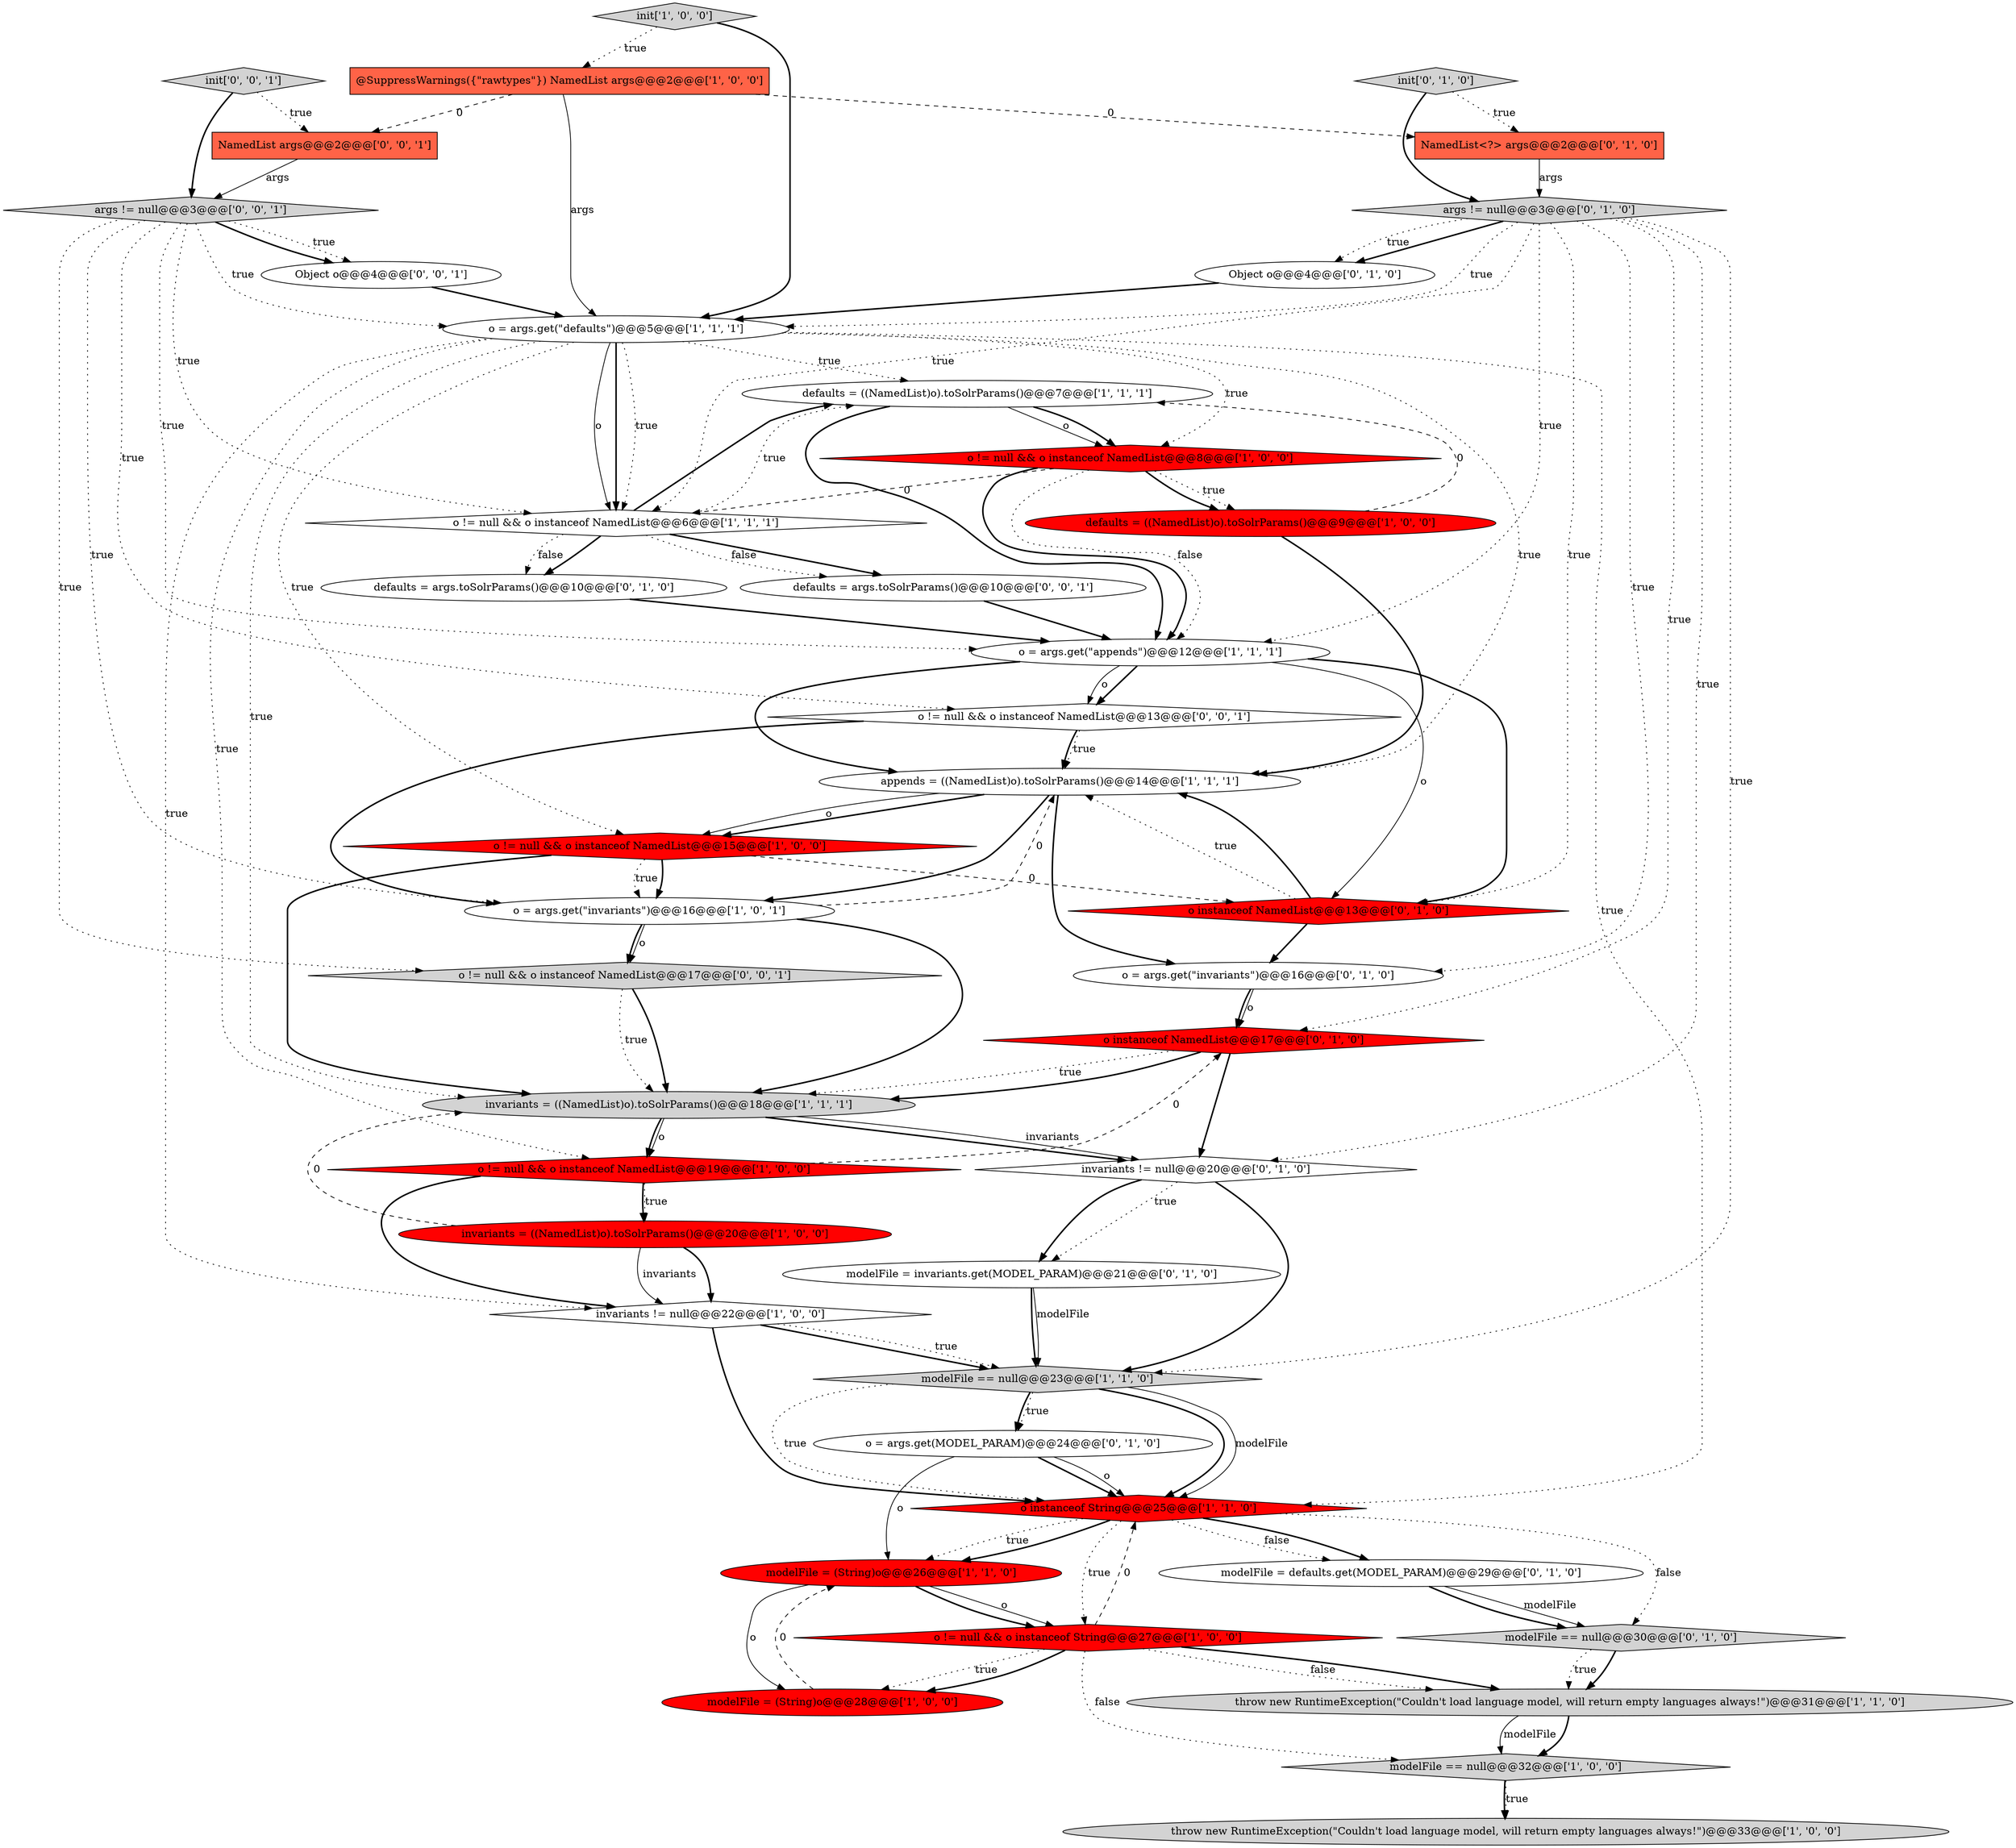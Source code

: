 digraph {
1 [style = filled, label = "appends = ((NamedList)o).toSolrParams()@@@14@@@['1', '1', '1']", fillcolor = white, shape = ellipse image = "AAA0AAABBB1BBB"];
37 [style = filled, label = "o != null && o instanceof NamedList@@@13@@@['0', '0', '1']", fillcolor = white, shape = diamond image = "AAA0AAABBB3BBB"];
8 [style = filled, label = "@SuppressWarnings({\"rawtypes\"}) NamedList args@@@2@@@['1', '0', '0']", fillcolor = tomato, shape = box image = "AAA1AAABBB1BBB"];
6 [style = filled, label = "modelFile = (String)o@@@26@@@['1', '1', '0']", fillcolor = red, shape = ellipse image = "AAA1AAABBB1BBB"];
42 [style = filled, label = "init['0', '0', '1']", fillcolor = lightgray, shape = diamond image = "AAA0AAABBB3BBB"];
26 [style = filled, label = "o instanceof NamedList@@@13@@@['0', '1', '0']", fillcolor = red, shape = diamond image = "AAA1AAABBB2BBB"];
27 [style = filled, label = "modelFile = defaults.get(MODEL_PARAM)@@@29@@@['0', '1', '0']", fillcolor = white, shape = ellipse image = "AAA0AAABBB2BBB"];
11 [style = filled, label = "defaults = ((NamedList)o).toSolrParams()@@@7@@@['1', '1', '1']", fillcolor = white, shape = ellipse image = "AAA0AAABBB1BBB"];
12 [style = filled, label = "o != null && o instanceof NamedList@@@15@@@['1', '0', '0']", fillcolor = red, shape = diamond image = "AAA1AAABBB1BBB"];
5 [style = filled, label = "o = args.get(\"appends\")@@@12@@@['1', '1', '1']", fillcolor = white, shape = ellipse image = "AAA0AAABBB1BBB"];
41 [style = filled, label = "Object o@@@4@@@['0', '0', '1']", fillcolor = white, shape = ellipse image = "AAA0AAABBB3BBB"];
21 [style = filled, label = "init['1', '0', '0']", fillcolor = lightgray, shape = diamond image = "AAA0AAABBB1BBB"];
16 [style = filled, label = "invariants = ((NamedList)o).toSolrParams()@@@18@@@['1', '1', '1']", fillcolor = lightgray, shape = ellipse image = "AAA0AAABBB1BBB"];
28 [style = filled, label = "init['0', '1', '0']", fillcolor = lightgray, shape = diamond image = "AAA0AAABBB2BBB"];
23 [style = filled, label = "o = args.get(\"invariants\")@@@16@@@['0', '1', '0']", fillcolor = white, shape = ellipse image = "AAA0AAABBB2BBB"];
35 [style = filled, label = "defaults = args.toSolrParams()@@@10@@@['0', '1', '0']", fillcolor = white, shape = ellipse image = "AAA0AAABBB2BBB"];
3 [style = filled, label = "o != null && o instanceof NamedList@@@8@@@['1', '0', '0']", fillcolor = red, shape = diamond image = "AAA1AAABBB1BBB"];
38 [style = filled, label = "args != null@@@3@@@['0', '0', '1']", fillcolor = lightgray, shape = diamond image = "AAA0AAABBB3BBB"];
24 [style = filled, label = "modelFile = invariants.get(MODEL_PARAM)@@@21@@@['0', '1', '0']", fillcolor = white, shape = ellipse image = "AAA0AAABBB2BBB"];
10 [style = filled, label = "invariants != null@@@22@@@['1', '0', '0']", fillcolor = white, shape = diamond image = "AAA0AAABBB1BBB"];
19 [style = filled, label = "modelFile == null@@@23@@@['1', '1', '0']", fillcolor = lightgray, shape = diamond image = "AAA0AAABBB1BBB"];
14 [style = filled, label = "throw new RuntimeException(\"Couldn't load language model, will return empty languages always!\")@@@31@@@['1', '1', '0']", fillcolor = lightgray, shape = ellipse image = "AAA0AAABBB1BBB"];
2 [style = filled, label = "o != null && o instanceof NamedList@@@6@@@['1', '1', '1']", fillcolor = white, shape = diamond image = "AAA0AAABBB1BBB"];
29 [style = filled, label = "Object o@@@4@@@['0', '1', '0']", fillcolor = white, shape = ellipse image = "AAA0AAABBB2BBB"];
36 [style = filled, label = "defaults = args.toSolrParams()@@@10@@@['0', '0', '1']", fillcolor = white, shape = ellipse image = "AAA0AAABBB3BBB"];
30 [style = filled, label = "args != null@@@3@@@['0', '1', '0']", fillcolor = lightgray, shape = diamond image = "AAA0AAABBB2BBB"];
31 [style = filled, label = "modelFile == null@@@30@@@['0', '1', '0']", fillcolor = lightgray, shape = diamond image = "AAA0AAABBB2BBB"];
40 [style = filled, label = "NamedList args@@@2@@@['0', '0', '1']", fillcolor = tomato, shape = box image = "AAA0AAABBB3BBB"];
22 [style = filled, label = "throw new RuntimeException(\"Couldn't load language model, will return empty languages always!\")@@@33@@@['1', '0', '0']", fillcolor = lightgray, shape = ellipse image = "AAA0AAABBB1BBB"];
33 [style = filled, label = "invariants != null@@@20@@@['0', '1', '0']", fillcolor = white, shape = diamond image = "AAA0AAABBB2BBB"];
0 [style = filled, label = "o = args.get(\"defaults\")@@@5@@@['1', '1', '1']", fillcolor = white, shape = ellipse image = "AAA0AAABBB1BBB"];
18 [style = filled, label = "o instanceof String@@@25@@@['1', '1', '0']", fillcolor = red, shape = diamond image = "AAA1AAABBB1BBB"];
9 [style = filled, label = "o = args.get(\"invariants\")@@@16@@@['1', '0', '1']", fillcolor = white, shape = ellipse image = "AAA0AAABBB1BBB"];
39 [style = filled, label = "o != null && o instanceof NamedList@@@17@@@['0', '0', '1']", fillcolor = lightgray, shape = diamond image = "AAA0AAABBB3BBB"];
20 [style = filled, label = "modelFile = (String)o@@@28@@@['1', '0', '0']", fillcolor = red, shape = ellipse image = "AAA1AAABBB1BBB"];
7 [style = filled, label = "o != null && o instanceof NamedList@@@19@@@['1', '0', '0']", fillcolor = red, shape = diamond image = "AAA1AAABBB1BBB"];
15 [style = filled, label = "modelFile == null@@@32@@@['1', '0', '0']", fillcolor = lightgray, shape = diamond image = "AAA0AAABBB1BBB"];
25 [style = filled, label = "o instanceof NamedList@@@17@@@['0', '1', '0']", fillcolor = red, shape = diamond image = "AAA1AAABBB2BBB"];
34 [style = filled, label = "NamedList<?> args@@@2@@@['0', '1', '0']", fillcolor = tomato, shape = box image = "AAA1AAABBB2BBB"];
32 [style = filled, label = "o = args.get(MODEL_PARAM)@@@24@@@['0', '1', '0']", fillcolor = white, shape = ellipse image = "AAA0AAABBB2BBB"];
4 [style = filled, label = "invariants = ((NamedList)o).toSolrParams()@@@20@@@['1', '0', '0']", fillcolor = red, shape = ellipse image = "AAA1AAABBB1BBB"];
13 [style = filled, label = "o != null && o instanceof String@@@27@@@['1', '0', '0']", fillcolor = red, shape = diamond image = "AAA1AAABBB1BBB"];
17 [style = filled, label = "defaults = ((NamedList)o).toSolrParams()@@@9@@@['1', '0', '0']", fillcolor = red, shape = ellipse image = "AAA1AAABBB1BBB"];
30->5 [style = dotted, label="true"];
2->35 [style = bold, label=""];
41->0 [style = bold, label=""];
0->12 [style = dotted, label="true"];
4->16 [style = dashed, label="0"];
25->33 [style = bold, label=""];
38->41 [style = dotted, label="true"];
21->8 [style = dotted, label="true"];
10->19 [style = bold, label=""];
13->20 [style = dotted, label="true"];
30->0 [style = dotted, label="true"];
38->39 [style = dotted, label="true"];
16->7 [style = bold, label=""];
29->0 [style = bold, label=""];
37->1 [style = dotted, label="true"];
38->41 [style = bold, label=""];
5->37 [style = solid, label="o"];
12->9 [style = bold, label=""];
30->29 [style = bold, label=""];
9->16 [style = bold, label=""];
1->23 [style = bold, label=""];
37->9 [style = bold, label=""];
30->2 [style = dotted, label="true"];
2->11 [style = dotted, label="true"];
12->26 [style = dashed, label="0"];
9->1 [style = dashed, label="0"];
3->5 [style = bold, label=""];
38->9 [style = dotted, label="true"];
2->36 [style = bold, label=""];
1->12 [style = bold, label=""];
7->25 [style = dashed, label="0"];
0->3 [style = dotted, label="true"];
32->18 [style = bold, label=""];
13->18 [style = dashed, label="0"];
3->5 [style = dotted, label="false"];
0->11 [style = dotted, label="true"];
38->5 [style = dotted, label="true"];
18->31 [style = dotted, label="false"];
13->14 [style = bold, label=""];
5->37 [style = bold, label=""];
0->7 [style = dotted, label="true"];
18->13 [style = dotted, label="true"];
30->33 [style = dotted, label="true"];
8->0 [style = solid, label="args"];
31->14 [style = bold, label=""];
23->25 [style = bold, label=""];
19->18 [style = bold, label=""];
9->39 [style = bold, label=""];
24->19 [style = bold, label=""];
21->0 [style = bold, label=""];
28->30 [style = bold, label=""];
0->10 [style = dotted, label="true"];
37->1 [style = bold, label=""];
26->1 [style = bold, label=""];
27->31 [style = solid, label="modelFile"];
30->19 [style = dotted, label="true"];
8->34 [style = dashed, label="0"];
27->31 [style = bold, label=""];
16->7 [style = solid, label="o"];
31->14 [style = dotted, label="true"];
17->11 [style = dashed, label="0"];
18->6 [style = dotted, label="true"];
2->36 [style = dotted, label="false"];
35->5 [style = bold, label=""];
30->29 [style = dotted, label="true"];
5->1 [style = bold, label=""];
18->27 [style = dotted, label="false"];
19->18 [style = solid, label="modelFile"];
16->33 [style = bold, label=""];
11->3 [style = solid, label="o"];
26->1 [style = dotted, label="true"];
30->23 [style = dotted, label="true"];
6->20 [style = solid, label="o"];
3->17 [style = dotted, label="true"];
14->15 [style = bold, label=""];
28->34 [style = dotted, label="true"];
42->38 [style = bold, label=""];
20->6 [style = dashed, label="0"];
38->37 [style = dotted, label="true"];
6->13 [style = solid, label="o"];
4->10 [style = bold, label=""];
10->18 [style = bold, label=""];
8->40 [style = dashed, label="0"];
39->16 [style = bold, label=""];
17->1 [style = bold, label=""];
0->18 [style = dotted, label="true"];
9->39 [style = solid, label="o"];
32->18 [style = solid, label="o"];
1->12 [style = solid, label="o"];
13->15 [style = dotted, label="false"];
19->18 [style = dotted, label="true"];
5->26 [style = bold, label=""];
0->2 [style = solid, label="o"];
23->25 [style = solid, label="o"];
7->4 [style = bold, label=""];
25->16 [style = bold, label=""];
42->40 [style = dotted, label="true"];
1->9 [style = bold, label=""];
15->22 [style = bold, label=""];
5->26 [style = solid, label="o"];
11->5 [style = bold, label=""];
32->6 [style = solid, label="o"];
19->32 [style = bold, label=""];
30->25 [style = dotted, label="true"];
11->3 [style = bold, label=""];
18->6 [style = bold, label=""];
10->19 [style = dotted, label="true"];
33->24 [style = bold, label=""];
6->13 [style = bold, label=""];
33->24 [style = dotted, label="true"];
3->17 [style = bold, label=""];
36->5 [style = bold, label=""];
0->16 [style = dotted, label="true"];
40->38 [style = solid, label="args"];
33->19 [style = bold, label=""];
2->11 [style = bold, label=""];
25->16 [style = dotted, label="true"];
0->1 [style = dotted, label="true"];
3->2 [style = dashed, label="0"];
7->10 [style = bold, label=""];
4->10 [style = solid, label="invariants"];
13->14 [style = dotted, label="false"];
0->2 [style = bold, label=""];
15->22 [style = dotted, label="true"];
12->16 [style = bold, label=""];
30->26 [style = dotted, label="true"];
38->0 [style = dotted, label="true"];
39->16 [style = dotted, label="true"];
16->33 [style = solid, label="invariants"];
24->19 [style = solid, label="modelFile"];
34->30 [style = solid, label="args"];
18->27 [style = bold, label=""];
19->32 [style = dotted, label="true"];
14->15 [style = solid, label="modelFile"];
38->2 [style = dotted, label="true"];
26->23 [style = bold, label=""];
7->4 [style = dotted, label="true"];
2->35 [style = dotted, label="false"];
0->2 [style = dotted, label="true"];
12->9 [style = dotted, label="true"];
13->20 [style = bold, label=""];
}
